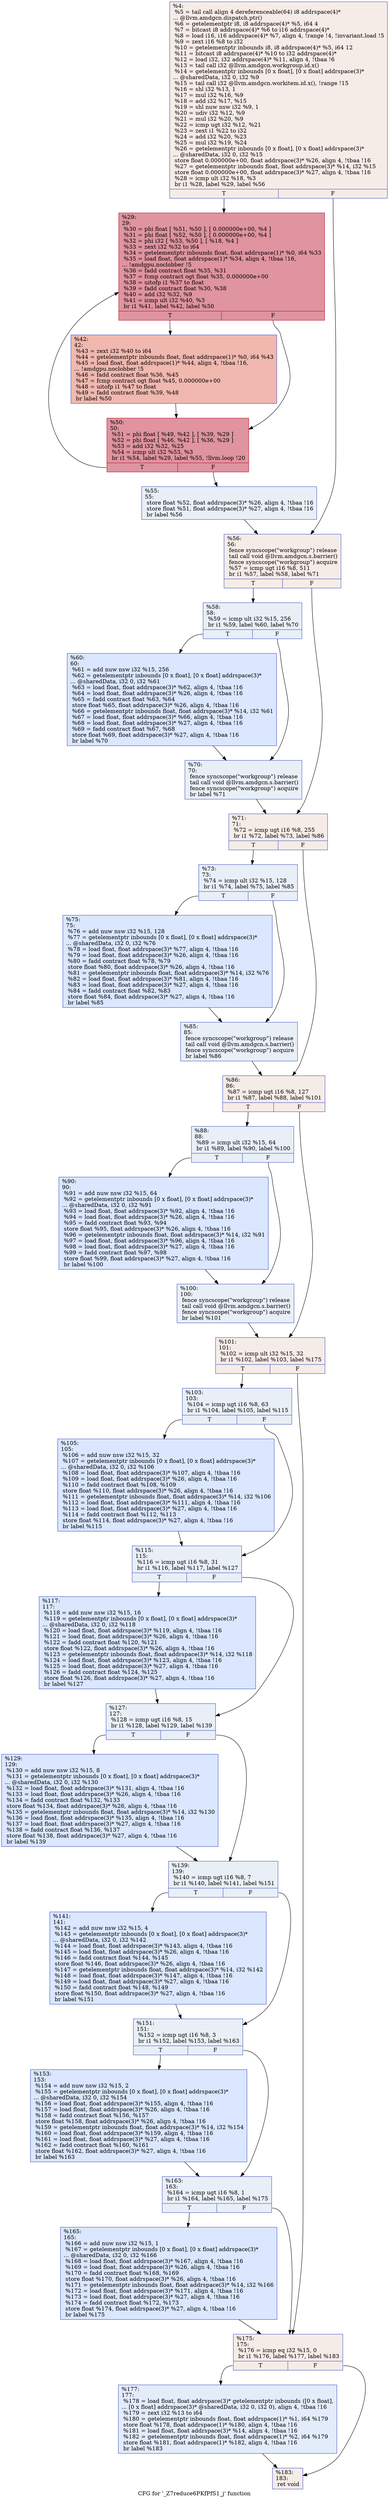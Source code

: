 digraph "CFG for '_Z7reduce6PKfPfS1_j' function" {
	label="CFG for '_Z7reduce6PKfPfS1_j' function";

	Node0x4e948a0 [shape=record,color="#3d50c3ff", style=filled, fillcolor="#ead5c970",label="{%4:\l  %5 = tail call align 4 dereferenceable(64) i8 addrspace(4)*\l... @llvm.amdgcn.dispatch.ptr()\l  %6 = getelementptr i8, i8 addrspace(4)* %5, i64 4\l  %7 = bitcast i8 addrspace(4)* %6 to i16 addrspace(4)*\l  %8 = load i16, i16 addrspace(4)* %7, align 4, !range !4, !invariant.load !5\l  %9 = zext i16 %8 to i32\l  %10 = getelementptr inbounds i8, i8 addrspace(4)* %5, i64 12\l  %11 = bitcast i8 addrspace(4)* %10 to i32 addrspace(4)*\l  %12 = load i32, i32 addrspace(4)* %11, align 4, !tbaa !6\l  %13 = tail call i32 @llvm.amdgcn.workgroup.id.x()\l  %14 = getelementptr inbounds [0 x float], [0 x float] addrspace(3)*\l... @sharedData, i32 0, i32 %9\l  %15 = tail call i32 @llvm.amdgcn.workitem.id.x(), !range !15\l  %16 = shl i32 %13, 1\l  %17 = mul i32 %16, %9\l  %18 = add i32 %17, %15\l  %19 = shl nuw nsw i32 %9, 1\l  %20 = udiv i32 %12, %9\l  %21 = mul i32 %20, %9\l  %22 = icmp ugt i32 %12, %21\l  %23 = zext i1 %22 to i32\l  %24 = add i32 %20, %23\l  %25 = mul i32 %19, %24\l  %26 = getelementptr inbounds [0 x float], [0 x float] addrspace(3)*\l... @sharedData, i32 0, i32 %15\l  store float 0.000000e+00, float addrspace(3)* %26, align 4, !tbaa !16\l  %27 = getelementptr inbounds float, float addrspace(3)* %14, i32 %15\l  store float 0.000000e+00, float addrspace(3)* %27, align 4, !tbaa !16\l  %28 = icmp ult i32 %18, %3\l  br i1 %28, label %29, label %56\l|{<s0>T|<s1>F}}"];
	Node0x4e948a0:s0 -> Node0x4e984b0;
	Node0x4e948a0:s1 -> Node0x4e98540;
	Node0x4e984b0 [shape=record,color="#b70d28ff", style=filled, fillcolor="#b70d2870",label="{%29:\l29:                                               \l  %30 = phi float [ %51, %50 ], [ 0.000000e+00, %4 ]\l  %31 = phi float [ %52, %50 ], [ 0.000000e+00, %4 ]\l  %32 = phi i32 [ %53, %50 ], [ %18, %4 ]\l  %33 = zext i32 %32 to i64\l  %34 = getelementptr inbounds float, float addrspace(1)* %0, i64 %33\l  %35 = load float, float addrspace(1)* %34, align 4, !tbaa !16,\l... !amdgpu.noclobber !5\l  %36 = fadd contract float %35, %31\l  %37 = fcmp contract ogt float %35, 0.000000e+00\l  %38 = uitofp i1 %37 to float\l  %39 = fadd contract float %30, %38\l  %40 = add i32 %32, %9\l  %41 = icmp ult i32 %40, %3\l  br i1 %41, label %42, label %50\l|{<s0>T|<s1>F}}"];
	Node0x4e984b0:s0 -> Node0x4e99680;
	Node0x4e984b0:s1 -> Node0x4e98680;
	Node0x4e99680 [shape=record,color="#3d50c3ff", style=filled, fillcolor="#dc5d4a70",label="{%42:\l42:                                               \l  %43 = zext i32 %40 to i64\l  %44 = getelementptr inbounds float, float addrspace(1)* %0, i64 %43\l  %45 = load float, float addrspace(1)* %44, align 4, !tbaa !16,\l... !amdgpu.noclobber !5\l  %46 = fadd contract float %36, %45\l  %47 = fcmp contract ogt float %45, 0.000000e+00\l  %48 = uitofp i1 %47 to float\l  %49 = fadd contract float %39, %48\l  br label %50\l}"];
	Node0x4e99680 -> Node0x4e98680;
	Node0x4e98680 [shape=record,color="#b70d28ff", style=filled, fillcolor="#b70d2870",label="{%50:\l50:                                               \l  %51 = phi float [ %49, %42 ], [ %39, %29 ]\l  %52 = phi float [ %46, %42 ], [ %36, %29 ]\l  %53 = add i32 %32, %25\l  %54 = icmp ult i32 %53, %3\l  br i1 %54, label %29, label %55, !llvm.loop !20\l|{<s0>T|<s1>F}}"];
	Node0x4e98680:s0 -> Node0x4e984b0;
	Node0x4e98680:s1 -> Node0x4e99e50;
	Node0x4e99e50 [shape=record,color="#3d50c3ff", style=filled, fillcolor="#cedaeb70",label="{%55:\l55:                                               \l  store float %52, float addrspace(3)* %26, align 4, !tbaa !16\l  store float %51, float addrspace(3)* %27, align 4, !tbaa !16\l  br label %56\l}"];
	Node0x4e99e50 -> Node0x4e98540;
	Node0x4e98540 [shape=record,color="#3d50c3ff", style=filled, fillcolor="#ead5c970",label="{%56:\l56:                                               \l  fence syncscope(\"workgroup\") release\l  tail call void @llvm.amdgcn.s.barrier()\l  fence syncscope(\"workgroup\") acquire\l  %57 = icmp ugt i16 %8, 511\l  br i1 %57, label %58, label %71\l|{<s0>T|<s1>F}}"];
	Node0x4e98540:s0 -> Node0x4e9a440;
	Node0x4e98540:s1 -> Node0x4e9a490;
	Node0x4e9a440 [shape=record,color="#3d50c3ff", style=filled, fillcolor="#cedaeb70",label="{%58:\l58:                                               \l  %59 = icmp ult i32 %15, 256\l  br i1 %59, label %60, label %70\l|{<s0>T|<s1>F}}"];
	Node0x4e9a440:s0 -> Node0x4e9a650;
	Node0x4e9a440:s1 -> Node0x4e9a6a0;
	Node0x4e9a650 [shape=record,color="#3d50c3ff", style=filled, fillcolor="#abc8fd70",label="{%60:\l60:                                               \l  %61 = add nuw nsw i32 %15, 256\l  %62 = getelementptr inbounds [0 x float], [0 x float] addrspace(3)*\l... @sharedData, i32 0, i32 %61\l  %63 = load float, float addrspace(3)* %62, align 4, !tbaa !16\l  %64 = load float, float addrspace(3)* %26, align 4, !tbaa !16\l  %65 = fadd contract float %63, %64\l  store float %65, float addrspace(3)* %26, align 4, !tbaa !16\l  %66 = getelementptr inbounds float, float addrspace(3)* %14, i32 %61\l  %67 = load float, float addrspace(3)* %66, align 4, !tbaa !16\l  %68 = load float, float addrspace(3)* %27, align 4, !tbaa !16\l  %69 = fadd contract float %67, %68\l  store float %69, float addrspace(3)* %27, align 4, !tbaa !16\l  br label %70\l}"];
	Node0x4e9a650 -> Node0x4e9a6a0;
	Node0x4e9a6a0 [shape=record,color="#3d50c3ff", style=filled, fillcolor="#cedaeb70",label="{%70:\l70:                                               \l  fence syncscope(\"workgroup\") release\l  tail call void @llvm.amdgcn.s.barrier()\l  fence syncscope(\"workgroup\") acquire\l  br label %71\l}"];
	Node0x4e9a6a0 -> Node0x4e9a490;
	Node0x4e9a490 [shape=record,color="#3d50c3ff", style=filled, fillcolor="#ead5c970",label="{%71:\l71:                                               \l  %72 = icmp ugt i16 %8, 255\l  br i1 %72, label %73, label %86\l|{<s0>T|<s1>F}}"];
	Node0x4e9a490:s0 -> Node0x4e9b300;
	Node0x4e9a490:s1 -> Node0x4e9b350;
	Node0x4e9b300 [shape=record,color="#3d50c3ff", style=filled, fillcolor="#cedaeb70",label="{%73:\l73:                                               \l  %74 = icmp ult i32 %15, 128\l  br i1 %74, label %75, label %85\l|{<s0>T|<s1>F}}"];
	Node0x4e9b300:s0 -> Node0x4e9b510;
	Node0x4e9b300:s1 -> Node0x4e9b560;
	Node0x4e9b510 [shape=record,color="#3d50c3ff", style=filled, fillcolor="#abc8fd70",label="{%75:\l75:                                               \l  %76 = add nuw nsw i32 %15, 128\l  %77 = getelementptr inbounds [0 x float], [0 x float] addrspace(3)*\l... @sharedData, i32 0, i32 %76\l  %78 = load float, float addrspace(3)* %77, align 4, !tbaa !16\l  %79 = load float, float addrspace(3)* %26, align 4, !tbaa !16\l  %80 = fadd contract float %78, %79\l  store float %80, float addrspace(3)* %26, align 4, !tbaa !16\l  %81 = getelementptr inbounds float, float addrspace(3)* %14, i32 %76\l  %82 = load float, float addrspace(3)* %81, align 4, !tbaa !16\l  %83 = load float, float addrspace(3)* %27, align 4, !tbaa !16\l  %84 = fadd contract float %82, %83\l  store float %84, float addrspace(3)* %27, align 4, !tbaa !16\l  br label %85\l}"];
	Node0x4e9b510 -> Node0x4e9b560;
	Node0x4e9b560 [shape=record,color="#3d50c3ff", style=filled, fillcolor="#cedaeb70",label="{%85:\l85:                                               \l  fence syncscope(\"workgroup\") release\l  tail call void @llvm.amdgcn.s.barrier()\l  fence syncscope(\"workgroup\") acquire\l  br label %86\l}"];
	Node0x4e9b560 -> Node0x4e9b350;
	Node0x4e9b350 [shape=record,color="#3d50c3ff", style=filled, fillcolor="#ead5c970",label="{%86:\l86:                                               \l  %87 = icmp ugt i16 %8, 127\l  br i1 %87, label %88, label %101\l|{<s0>T|<s1>F}}"];
	Node0x4e9b350:s0 -> Node0x4e9bf60;
	Node0x4e9b350:s1 -> Node0x4e9bfb0;
	Node0x4e9bf60 [shape=record,color="#3d50c3ff", style=filled, fillcolor="#cedaeb70",label="{%88:\l88:                                               \l  %89 = icmp ult i32 %15, 64\l  br i1 %89, label %90, label %100\l|{<s0>T|<s1>F}}"];
	Node0x4e9bf60:s0 -> Node0x4e9c170;
	Node0x4e9bf60:s1 -> Node0x4e9c1c0;
	Node0x4e9c170 [shape=record,color="#3d50c3ff", style=filled, fillcolor="#abc8fd70",label="{%90:\l90:                                               \l  %91 = add nuw nsw i32 %15, 64\l  %92 = getelementptr inbounds [0 x float], [0 x float] addrspace(3)*\l... @sharedData, i32 0, i32 %91\l  %93 = load float, float addrspace(3)* %92, align 4, !tbaa !16\l  %94 = load float, float addrspace(3)* %26, align 4, !tbaa !16\l  %95 = fadd contract float %93, %94\l  store float %95, float addrspace(3)* %26, align 4, !tbaa !16\l  %96 = getelementptr inbounds float, float addrspace(3)* %14, i32 %91\l  %97 = load float, float addrspace(3)* %96, align 4, !tbaa !16\l  %98 = load float, float addrspace(3)* %27, align 4, !tbaa !16\l  %99 = fadd contract float %97, %98\l  store float %99, float addrspace(3)* %27, align 4, !tbaa !16\l  br label %100\l}"];
	Node0x4e9c170 -> Node0x4e9c1c0;
	Node0x4e9c1c0 [shape=record,color="#3d50c3ff", style=filled, fillcolor="#cedaeb70",label="{%100:\l100:                                              \l  fence syncscope(\"workgroup\") release\l  tail call void @llvm.amdgcn.s.barrier()\l  fence syncscope(\"workgroup\") acquire\l  br label %101\l}"];
	Node0x4e9c1c0 -> Node0x4e9bfb0;
	Node0x4e9bfb0 [shape=record,color="#3d50c3ff", style=filled, fillcolor="#ead5c970",label="{%101:\l101:                                              \l  %102 = icmp ult i32 %15, 32\l  br i1 %102, label %103, label %175\l|{<s0>T|<s1>F}}"];
	Node0x4e9bfb0:s0 -> Node0x4e9cbc0;
	Node0x4e9bfb0:s1 -> Node0x4e9cc10;
	Node0x4e9cbc0 [shape=record,color="#3d50c3ff", style=filled, fillcolor="#cedaeb70",label="{%103:\l103:                                              \l  %104 = icmp ugt i16 %8, 63\l  br i1 %104, label %105, label %115\l|{<s0>T|<s1>F}}"];
	Node0x4e9cbc0:s0 -> Node0x4e9cdd0;
	Node0x4e9cbc0:s1 -> Node0x4e9ce20;
	Node0x4e9cdd0 [shape=record,color="#3d50c3ff", style=filled, fillcolor="#abc8fd70",label="{%105:\l105:                                              \l  %106 = add nuw nsw i32 %15, 32\l  %107 = getelementptr inbounds [0 x float], [0 x float] addrspace(3)*\l... @sharedData, i32 0, i32 %106\l  %108 = load float, float addrspace(3)* %107, align 4, !tbaa !16\l  %109 = load float, float addrspace(3)* %26, align 4, !tbaa !16\l  %110 = fadd contract float %108, %109\l  store float %110, float addrspace(3)* %26, align 4, !tbaa !16\l  %111 = getelementptr inbounds float, float addrspace(3)* %14, i32 %106\l  %112 = load float, float addrspace(3)* %111, align 4, !tbaa !16\l  %113 = load float, float addrspace(3)* %27, align 4, !tbaa !16\l  %114 = fadd contract float %112, %113\l  store float %114, float addrspace(3)* %27, align 4, !tbaa !16\l  br label %115\l}"];
	Node0x4e9cdd0 -> Node0x4e9ce20;
	Node0x4e9ce20 [shape=record,color="#3d50c3ff", style=filled, fillcolor="#cedaeb70",label="{%115:\l115:                                              \l  %116 = icmp ugt i16 %8, 31\l  br i1 %116, label %117, label %127\l|{<s0>T|<s1>F}}"];
	Node0x4e9ce20:s0 -> Node0x4e9d640;
	Node0x4e9ce20:s1 -> Node0x4e9d690;
	Node0x4e9d640 [shape=record,color="#3d50c3ff", style=filled, fillcolor="#abc8fd70",label="{%117:\l117:                                              \l  %118 = add nuw nsw i32 %15, 16\l  %119 = getelementptr inbounds [0 x float], [0 x float] addrspace(3)*\l... @sharedData, i32 0, i32 %118\l  %120 = load float, float addrspace(3)* %119, align 4, !tbaa !16\l  %121 = load float, float addrspace(3)* %26, align 4, !tbaa !16\l  %122 = fadd contract float %120, %121\l  store float %122, float addrspace(3)* %26, align 4, !tbaa !16\l  %123 = getelementptr inbounds float, float addrspace(3)* %14, i32 %118\l  %124 = load float, float addrspace(3)* %123, align 4, !tbaa !16\l  %125 = load float, float addrspace(3)* %27, align 4, !tbaa !16\l  %126 = fadd contract float %124, %125\l  store float %126, float addrspace(3)* %27, align 4, !tbaa !16\l  br label %127\l}"];
	Node0x4e9d640 -> Node0x4e9d690;
	Node0x4e9d690 [shape=record,color="#3d50c3ff", style=filled, fillcolor="#cedaeb70",label="{%127:\l127:                                              \l  %128 = icmp ugt i16 %8, 15\l  br i1 %128, label %129, label %139\l|{<s0>T|<s1>F}}"];
	Node0x4e9d690:s0 -> Node0x4e9aa10;
	Node0x4e9d690:s1 -> Node0x4e9aa60;
	Node0x4e9aa10 [shape=record,color="#3d50c3ff", style=filled, fillcolor="#abc8fd70",label="{%129:\l129:                                              \l  %130 = add nuw nsw i32 %15, 8\l  %131 = getelementptr inbounds [0 x float], [0 x float] addrspace(3)*\l... @sharedData, i32 0, i32 %130\l  %132 = load float, float addrspace(3)* %131, align 4, !tbaa !16\l  %133 = load float, float addrspace(3)* %26, align 4, !tbaa !16\l  %134 = fadd contract float %132, %133\l  store float %134, float addrspace(3)* %26, align 4, !tbaa !16\l  %135 = getelementptr inbounds float, float addrspace(3)* %14, i32 %130\l  %136 = load float, float addrspace(3)* %135, align 4, !tbaa !16\l  %137 = load float, float addrspace(3)* %27, align 4, !tbaa !16\l  %138 = fadd contract float %136, %137\l  store float %138, float addrspace(3)* %27, align 4, !tbaa !16\l  br label %139\l}"];
	Node0x4e9aa10 -> Node0x4e9aa60;
	Node0x4e9aa60 [shape=record,color="#3d50c3ff", style=filled, fillcolor="#cedaeb70",label="{%139:\l139:                                              \l  %140 = icmp ugt i16 %8, 7\l  br i1 %140, label %141, label %151\l|{<s0>T|<s1>F}}"];
	Node0x4e9aa60:s0 -> Node0x4e9ebb0;
	Node0x4e9aa60:s1 -> Node0x4e9ec00;
	Node0x4e9ebb0 [shape=record,color="#3d50c3ff", style=filled, fillcolor="#abc8fd70",label="{%141:\l141:                                              \l  %142 = add nuw nsw i32 %15, 4\l  %143 = getelementptr inbounds [0 x float], [0 x float] addrspace(3)*\l... @sharedData, i32 0, i32 %142\l  %144 = load float, float addrspace(3)* %143, align 4, !tbaa !16\l  %145 = load float, float addrspace(3)* %26, align 4, !tbaa !16\l  %146 = fadd contract float %144, %145\l  store float %146, float addrspace(3)* %26, align 4, !tbaa !16\l  %147 = getelementptr inbounds float, float addrspace(3)* %14, i32 %142\l  %148 = load float, float addrspace(3)* %147, align 4, !tbaa !16\l  %149 = load float, float addrspace(3)* %27, align 4, !tbaa !16\l  %150 = fadd contract float %148, %149\l  store float %150, float addrspace(3)* %27, align 4, !tbaa !16\l  br label %151\l}"];
	Node0x4e9ebb0 -> Node0x4e9ec00;
	Node0x4e9ec00 [shape=record,color="#3d50c3ff", style=filled, fillcolor="#cedaeb70",label="{%151:\l151:                                              \l  %152 = icmp ugt i16 %8, 3\l  br i1 %152, label %153, label %163\l|{<s0>T|<s1>F}}"];
	Node0x4e9ec00:s0 -> Node0x4e98030;
	Node0x4e9ec00:s1 -> Node0x4e98080;
	Node0x4e98030 [shape=record,color="#3d50c3ff", style=filled, fillcolor="#abc8fd70",label="{%153:\l153:                                              \l  %154 = add nuw nsw i32 %15, 2\l  %155 = getelementptr inbounds [0 x float], [0 x float] addrspace(3)*\l... @sharedData, i32 0, i32 %154\l  %156 = load float, float addrspace(3)* %155, align 4, !tbaa !16\l  %157 = load float, float addrspace(3)* %26, align 4, !tbaa !16\l  %158 = fadd contract float %156, %157\l  store float %158, float addrspace(3)* %26, align 4, !tbaa !16\l  %159 = getelementptr inbounds float, float addrspace(3)* %14, i32 %154\l  %160 = load float, float addrspace(3)* %159, align 4, !tbaa !16\l  %161 = load float, float addrspace(3)* %27, align 4, !tbaa !16\l  %162 = fadd contract float %160, %161\l  store float %162, float addrspace(3)* %27, align 4, !tbaa !16\l  br label %163\l}"];
	Node0x4e98030 -> Node0x4e98080;
	Node0x4e98080 [shape=record,color="#3d50c3ff", style=filled, fillcolor="#cedaeb70",label="{%163:\l163:                                              \l  %164 = icmp ugt i16 %8, 1\l  br i1 %164, label %165, label %175\l|{<s0>T|<s1>F}}"];
	Node0x4e98080:s0 -> Node0x4e95bb0;
	Node0x4e98080:s1 -> Node0x4e9cc10;
	Node0x4e95bb0 [shape=record,color="#3d50c3ff", style=filled, fillcolor="#abc8fd70",label="{%165:\l165:                                              \l  %166 = add nuw nsw i32 %15, 1\l  %167 = getelementptr inbounds [0 x float], [0 x float] addrspace(3)*\l... @sharedData, i32 0, i32 %166\l  %168 = load float, float addrspace(3)* %167, align 4, !tbaa !16\l  %169 = load float, float addrspace(3)* %26, align 4, !tbaa !16\l  %170 = fadd contract float %168, %169\l  store float %170, float addrspace(3)* %26, align 4, !tbaa !16\l  %171 = getelementptr inbounds float, float addrspace(3)* %14, i32 %166\l  %172 = load float, float addrspace(3)* %171, align 4, !tbaa !16\l  %173 = load float, float addrspace(3)* %27, align 4, !tbaa !16\l  %174 = fadd contract float %172, %173\l  store float %174, float addrspace(3)* %27, align 4, !tbaa !16\l  br label %175\l}"];
	Node0x4e95bb0 -> Node0x4e9cc10;
	Node0x4e9cc10 [shape=record,color="#3d50c3ff", style=filled, fillcolor="#ead5c970",label="{%175:\l175:                                              \l  %176 = icmp eq i32 %15, 0\l  br i1 %176, label %177, label %183\l|{<s0>T|<s1>F}}"];
	Node0x4e9cc10:s0 -> Node0x4ea1520;
	Node0x4e9cc10:s1 -> Node0x4ea1570;
	Node0x4ea1520 [shape=record,color="#3d50c3ff", style=filled, fillcolor="#bfd3f670",label="{%177:\l177:                                              \l  %178 = load float, float addrspace(3)* getelementptr inbounds ([0 x float],\l... [0 x float] addrspace(3)* @sharedData, i32 0, i32 0), align 4, !tbaa !16\l  %179 = zext i32 %13 to i64\l  %180 = getelementptr inbounds float, float addrspace(1)* %1, i64 %179\l  store float %178, float addrspace(1)* %180, align 4, !tbaa !16\l  %181 = load float, float addrspace(3)* %14, align 4, !tbaa !16\l  %182 = getelementptr inbounds float, float addrspace(1)* %2, i64 %179\l  store float %181, float addrspace(1)* %182, align 4, !tbaa !16\l  br label %183\l}"];
	Node0x4ea1520 -> Node0x4ea1570;
	Node0x4ea1570 [shape=record,color="#3d50c3ff", style=filled, fillcolor="#ead5c970",label="{%183:\l183:                                              \l  ret void\l}"];
}
